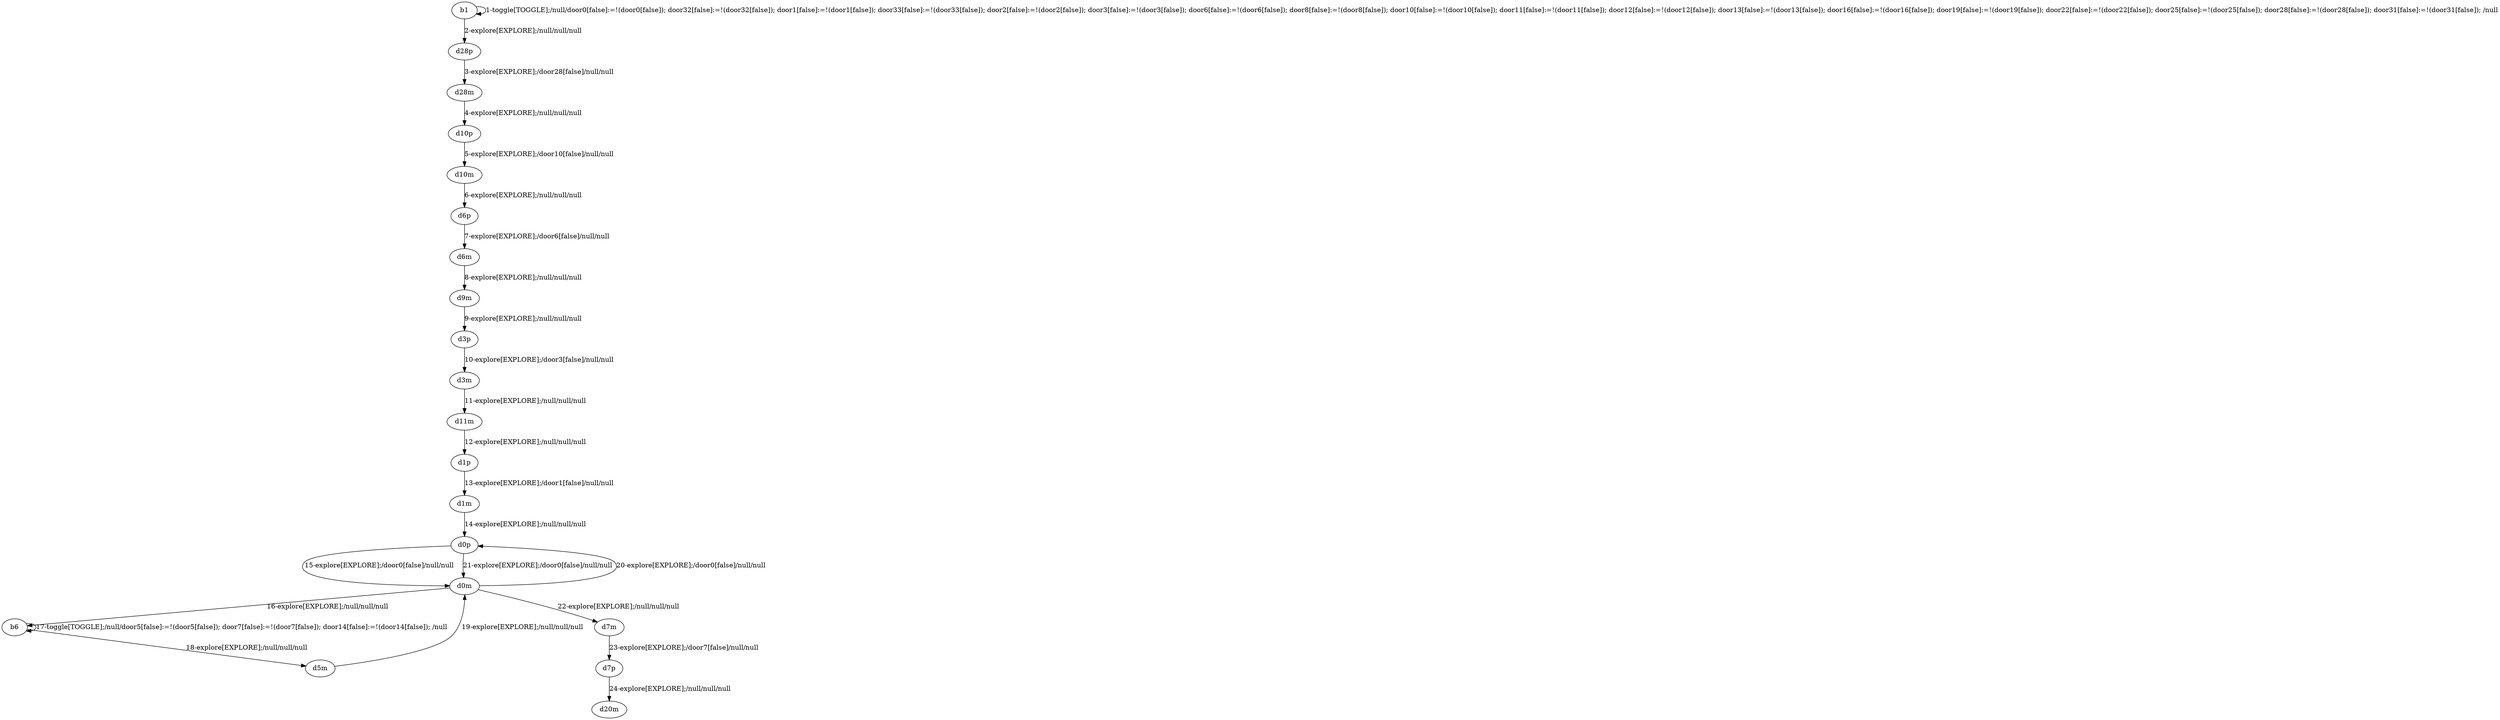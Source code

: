 # Total number of goals covered by this test: 1
# d0m --> d0p

digraph g {
"b1" -> "b1" [label = "1-toggle[TOGGLE];/null/door0[false]:=!(door0[false]); door32[false]:=!(door32[false]); door1[false]:=!(door1[false]); door33[false]:=!(door33[false]); door2[false]:=!(door2[false]); door3[false]:=!(door3[false]); door6[false]:=!(door6[false]); door8[false]:=!(door8[false]); door10[false]:=!(door10[false]); door11[false]:=!(door11[false]); door12[false]:=!(door12[false]); door13[false]:=!(door13[false]); door16[false]:=!(door16[false]); door19[false]:=!(door19[false]); door22[false]:=!(door22[false]); door25[false]:=!(door25[false]); door28[false]:=!(door28[false]); door31[false]:=!(door31[false]); /null"];
"b1" -> "d28p" [label = "2-explore[EXPLORE];/null/null/null"];
"d28p" -> "d28m" [label = "3-explore[EXPLORE];/door28[false]/null/null"];
"d28m" -> "d10p" [label = "4-explore[EXPLORE];/null/null/null"];
"d10p" -> "d10m" [label = "5-explore[EXPLORE];/door10[false]/null/null"];
"d10m" -> "d6p" [label = "6-explore[EXPLORE];/null/null/null"];
"d6p" -> "d6m" [label = "7-explore[EXPLORE];/door6[false]/null/null"];
"d6m" -> "d9m" [label = "8-explore[EXPLORE];/null/null/null"];
"d9m" -> "d3p" [label = "9-explore[EXPLORE];/null/null/null"];
"d3p" -> "d3m" [label = "10-explore[EXPLORE];/door3[false]/null/null"];
"d3m" -> "d11m" [label = "11-explore[EXPLORE];/null/null/null"];
"d11m" -> "d1p" [label = "12-explore[EXPLORE];/null/null/null"];
"d1p" -> "d1m" [label = "13-explore[EXPLORE];/door1[false]/null/null"];
"d1m" -> "d0p" [label = "14-explore[EXPLORE];/null/null/null"];
"d0p" -> "d0m" [label = "15-explore[EXPLORE];/door0[false]/null/null"];
"d0m" -> "b6" [label = "16-explore[EXPLORE];/null/null/null"];
"b6" -> "b6" [label = "17-toggle[TOGGLE];/null/door5[false]:=!(door5[false]); door7[false]:=!(door7[false]); door14[false]:=!(door14[false]); /null"];
"b6" -> "d5m" [label = "18-explore[EXPLORE];/null/null/null"];
"d5m" -> "d0m" [label = "19-explore[EXPLORE];/null/null/null"];
"d0m" -> "d0p" [label = "20-explore[EXPLORE];/door0[false]/null/null"];
"d0p" -> "d0m" [label = "21-explore[EXPLORE];/door0[false]/null/null"];
"d0m" -> "d7m" [label = "22-explore[EXPLORE];/null/null/null"];
"d7m" -> "d7p" [label = "23-explore[EXPLORE];/door7[false]/null/null"];
"d7p" -> "d20m" [label = "24-explore[EXPLORE];/null/null/null"];
}